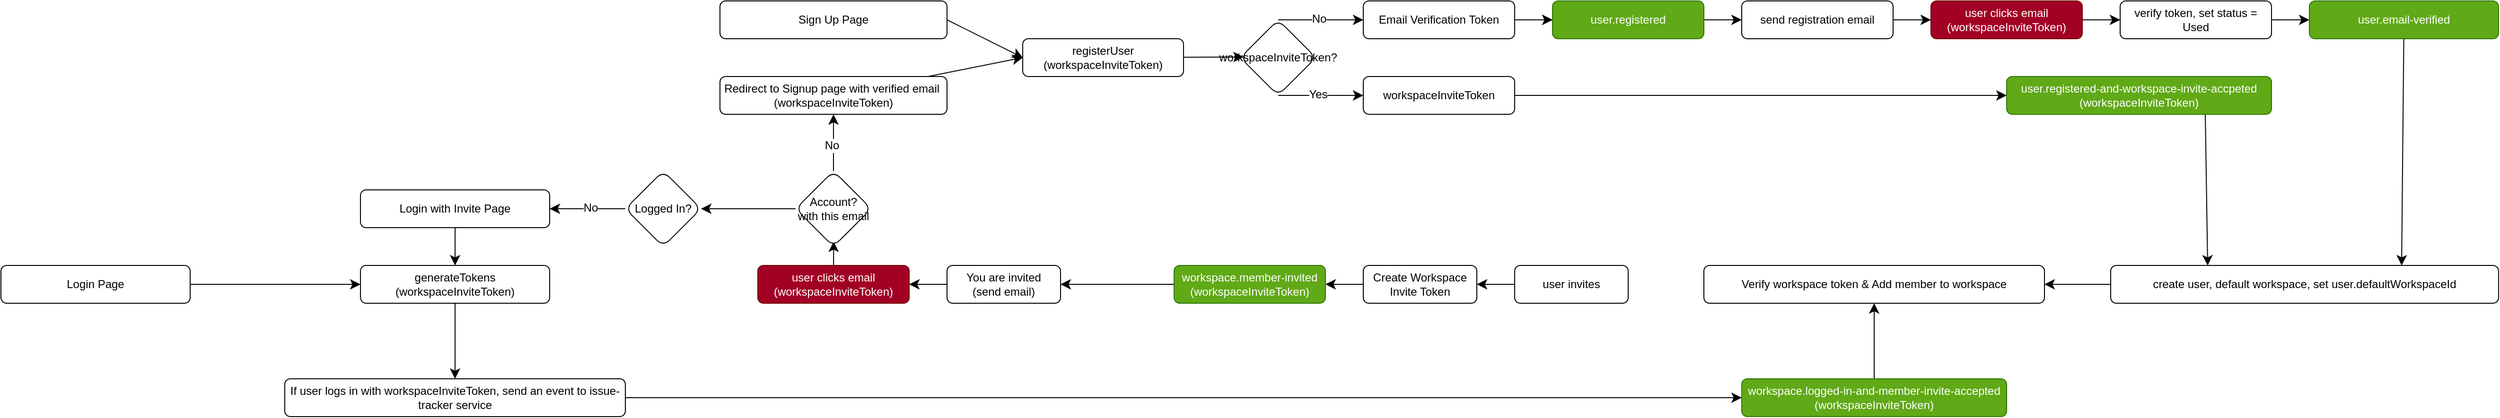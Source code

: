 <mxfile version="24.7.5">
  <diagram name="Page-1" id="O1RqNY4qfk_EP-WXLdzK">
    <mxGraphModel dx="1589" dy="419" grid="1" gridSize="10" guides="1" tooltips="1" connect="1" arrows="1" fold="1" page="0" pageScale="1" pageWidth="850" pageHeight="1100" background="none" math="1" shadow="0">
      <root>
        <mxCell id="0" />
        <mxCell id="1" parent="0" />
        <mxCell id="YHPq6uIrysTm2vBrgM-U-5" value="" style="edgeStyle=none;curved=1;rounded=0;orthogonalLoop=1;jettySize=auto;html=1;fontSize=12;startSize=8;endSize=8;exitX=1;exitY=0.5;exitDx=0;exitDy=0;entryX=0;entryY=0.5;entryDx=0;entryDy=0;" parent="1" source="YHPq6uIrysTm2vBrgM-U-1" target="YHPq6uIrysTm2vBrgM-U-4" edge="1">
          <mxGeometry relative="1" as="geometry" />
        </mxCell>
        <mxCell id="YHPq6uIrysTm2vBrgM-U-1" value="Sign Up Page" style="rounded=1;whiteSpace=wrap;html=1;" parent="1" vertex="1">
          <mxGeometry x="80" y="360" width="240" height="40" as="geometry" />
        </mxCell>
        <mxCell id="YHPq6uIrysTm2vBrgM-U-7" value="" style="edgeStyle=none;curved=1;rounded=0;orthogonalLoop=1;jettySize=auto;html=1;fontSize=12;startSize=8;endSize=8;entryX=0.046;entryY=0.492;entryDx=0;entryDy=0;entryPerimeter=0;" parent="1" source="YHPq6uIrysTm2vBrgM-U-4" target="ccABcNh6dfrSoAQoZUDx-2" edge="1">
          <mxGeometry relative="1" as="geometry">
            <mxPoint x="640.0" y="420" as="targetPoint" />
          </mxGeometry>
        </mxCell>
        <mxCell id="YHPq6uIrysTm2vBrgM-U-4" value="registerUser&lt;br&gt;(workspaceInviteToken)" style="rounded=1;whiteSpace=wrap;html=1;" parent="1" vertex="1">
          <mxGeometry x="400" y="400" width="170" height="40" as="geometry" />
        </mxCell>
        <mxCell id="YHPq6uIrysTm2vBrgM-U-10" value="" style="edgeStyle=none;curved=1;rounded=0;orthogonalLoop=1;jettySize=auto;html=1;fontSize=12;startSize=8;endSize=8;" parent="1" source="YHPq6uIrysTm2vBrgM-U-6" target="YHPq6uIrysTm2vBrgM-U-9" edge="1">
          <mxGeometry relative="1" as="geometry" />
        </mxCell>
        <mxCell id="ccABcNh6dfrSoAQoZUDx-13" value="" style="edgeStyle=none;curved=1;rounded=0;orthogonalLoop=1;jettySize=auto;html=1;fontSize=12;startSize=8;endSize=8;" parent="1" source="YHPq6uIrysTm2vBrgM-U-6" target="YHPq6uIrysTm2vBrgM-U-9" edge="1">
          <mxGeometry relative="1" as="geometry" />
        </mxCell>
        <mxCell id="YHPq6uIrysTm2vBrgM-U-6" value="Email Verification Token" style="rounded=1;whiteSpace=wrap;html=1;" parent="1" vertex="1">
          <mxGeometry x="760" y="360" width="160" height="40" as="geometry" />
        </mxCell>
        <mxCell id="YHPq6uIrysTm2vBrgM-U-12" value="" style="edgeStyle=none;curved=1;rounded=0;orthogonalLoop=1;jettySize=auto;html=1;fontSize=12;startSize=8;endSize=8;entryX=0;entryY=0.5;entryDx=0;entryDy=0;" parent="1" source="YHPq6uIrysTm2vBrgM-U-9" target="YHPq6uIrysTm2vBrgM-U-14" edge="1">
          <mxGeometry relative="1" as="geometry">
            <mxPoint x="1160" y="380" as="targetPoint" />
          </mxGeometry>
        </mxCell>
        <mxCell id="YHPq6uIrysTm2vBrgM-U-9" value="user.registered" style="rounded=1;whiteSpace=wrap;html=1;fillColor=#60a917;strokeColor=#2D7600;fontColor=#ffffff;" parent="1" vertex="1">
          <mxGeometry x="960" y="360" width="160" height="40" as="geometry" />
        </mxCell>
        <mxCell id="ZeXS9yijhnpbI7j5lfNb-11" value="" style="edgeStyle=none;curved=1;rounded=0;orthogonalLoop=1;jettySize=auto;html=1;fontSize=12;startSize=8;endSize=8;entryX=0;entryY=0.5;entryDx=0;entryDy=0;" parent="1" source="YHPq6uIrysTm2vBrgM-U-14" target="YHPq6uIrysTm2vBrgM-U-16" edge="1">
          <mxGeometry relative="1" as="geometry">
            <mxPoint x="1555.04" y="380.32" as="targetPoint" />
          </mxGeometry>
        </mxCell>
        <mxCell id="YHPq6uIrysTm2vBrgM-U-14" value="send registration email" style="rounded=1;whiteSpace=wrap;html=1;" parent="1" vertex="1">
          <mxGeometry x="1160" y="360" width="160" height="40" as="geometry" />
        </mxCell>
        <mxCell id="YHPq6uIrysTm2vBrgM-U-19" value="" style="edgeStyle=none;curved=1;rounded=0;orthogonalLoop=1;jettySize=auto;html=1;fontSize=12;startSize=8;endSize=8;" parent="1" source="YHPq6uIrysTm2vBrgM-U-16" target="YHPq6uIrysTm2vBrgM-U-18" edge="1">
          <mxGeometry relative="1" as="geometry" />
        </mxCell>
        <mxCell id="YHPq6uIrysTm2vBrgM-U-16" value="user clicks email&lt;br&gt;(workspaceInviteToken)" style="rounded=1;whiteSpace=wrap;html=1;fillColor=#a20025;strokeColor=#6F0000;fontColor=#ffffff;" parent="1" vertex="1">
          <mxGeometry x="1360" y="360" width="160" height="40" as="geometry" />
        </mxCell>
        <mxCell id="YHPq6uIrysTm2vBrgM-U-21" value="" style="edgeStyle=none;curved=1;rounded=0;orthogonalLoop=1;jettySize=auto;html=1;fontSize=12;startSize=8;endSize=8;" parent="1" source="YHPq6uIrysTm2vBrgM-U-18" target="YHPq6uIrysTm2vBrgM-U-20" edge="1">
          <mxGeometry relative="1" as="geometry" />
        </mxCell>
        <mxCell id="YHPq6uIrysTm2vBrgM-U-18" value="verify token, set status = Used" style="rounded=1;whiteSpace=wrap;html=1;" parent="1" vertex="1">
          <mxGeometry x="1560" y="360" width="160" height="40" as="geometry" />
        </mxCell>
        <mxCell id="YHPq6uIrysTm2vBrgM-U-23" value="" style="edgeStyle=none;curved=1;rounded=0;orthogonalLoop=1;jettySize=auto;html=1;fontSize=12;startSize=8;endSize=8;entryX=0.75;entryY=0;entryDx=0;entryDy=0;" parent="1" source="YHPq6uIrysTm2vBrgM-U-20" target="YHPq6uIrysTm2vBrgM-U-24" edge="1">
          <mxGeometry relative="1" as="geometry">
            <mxPoint x="1840" y="640" as="targetPoint" />
          </mxGeometry>
        </mxCell>
        <mxCell id="YHPq6uIrysTm2vBrgM-U-20" value="user.email-verified" style="rounded=1;whiteSpace=wrap;html=1;fillColor=#60a917;strokeColor=#2D7600;fontColor=#ffffff;" parent="1" vertex="1">
          <mxGeometry x="1760" y="360" width="200" height="40" as="geometry" />
        </mxCell>
        <mxCell id="YHPq6uIrysTm2vBrgM-U-50" value="" style="edgeStyle=none;curved=1;rounded=0;orthogonalLoop=1;jettySize=auto;html=1;fontSize=12;startSize=8;endSize=8;exitX=0;exitY=0.5;exitDx=0;exitDy=0;" parent="1" source="YHPq6uIrysTm2vBrgM-U-24" target="YHPq6uIrysTm2vBrgM-U-49" edge="1">
          <mxGeometry relative="1" as="geometry">
            <mxPoint x="1610.0" y="660" as="sourcePoint" />
          </mxGeometry>
        </mxCell>
        <mxCell id="YHPq6uIrysTm2vBrgM-U-24" value="create user, default workspace, set user.defaultWorkspaceId" style="rounded=1;whiteSpace=wrap;html=1;" parent="1" vertex="1">
          <mxGeometry x="1550" y="640" width="410" height="40" as="geometry" />
        </mxCell>
        <mxCell id="ZeXS9yijhnpbI7j5lfNb-26" style="edgeStyle=none;curved=1;rounded=0;orthogonalLoop=1;jettySize=auto;html=1;entryX=1;entryY=0.5;entryDx=0;entryDy=0;fontSize=12;startSize=8;endSize=8;" parent="1" source="YHPq6uIrysTm2vBrgM-U-26" target="Hlm-_yZ6QsUhSCF-1JBQ-24" edge="1">
          <mxGeometry relative="1" as="geometry" />
        </mxCell>
        <mxCell id="YHPq6uIrysTm2vBrgM-U-26" value="user invites" style="rounded=1;whiteSpace=wrap;html=1;" parent="1" vertex="1">
          <mxGeometry x="920" y="640" width="120" height="40" as="geometry" />
        </mxCell>
        <mxCell id="YHPq6uIrysTm2vBrgM-U-47" style="edgeStyle=none;curved=1;rounded=0;orthogonalLoop=1;jettySize=auto;html=1;entryX=0.5;entryY=0;entryDx=0;entryDy=0;fontSize=12;startSize=8;endSize=8;" parent="1" source="YHPq6uIrysTm2vBrgM-U-35" target="YHPq6uIrysTm2vBrgM-U-39" edge="1">
          <mxGeometry relative="1" as="geometry" />
        </mxCell>
        <mxCell id="YHPq6uIrysTm2vBrgM-U-35" value="generateTokens&lt;br&gt;(workspaceInviteToken)" style="whiteSpace=wrap;html=1;rounded=1;" parent="1" vertex="1">
          <mxGeometry x="-300" y="640" width="200" height="40" as="geometry" />
        </mxCell>
        <mxCell id="YHPq6uIrysTm2vBrgM-U-53" value="" style="edgeStyle=none;curved=1;rounded=0;orthogonalLoop=1;jettySize=auto;html=1;fontSize=12;startSize=8;endSize=8;" parent="1" source="YHPq6uIrysTm2vBrgM-U-39" target="YHPq6uIrysTm2vBrgM-U-52" edge="1">
          <mxGeometry relative="1" as="geometry" />
        </mxCell>
        <mxCell id="YHPq6uIrysTm2vBrgM-U-39" value="If user logs in with workspaceInviteToken, send an event to issue-tracker service" style="whiteSpace=wrap;html=1;rounded=1;" parent="1" vertex="1">
          <mxGeometry x="-380" y="760" width="360" height="40" as="geometry" />
        </mxCell>
        <mxCell id="YHPq6uIrysTm2vBrgM-U-49" value="Verify workspace token &amp;amp; Add member to workspace" style="rounded=1;whiteSpace=wrap;html=1;" parent="1" vertex="1">
          <mxGeometry x="1120" y="640" width="360" height="40" as="geometry" />
        </mxCell>
        <mxCell id="Hlm-_yZ6QsUhSCF-1JBQ-2" style="edgeStyle=none;curved=1;rounded=0;orthogonalLoop=1;jettySize=auto;html=1;entryX=0.5;entryY=1;entryDx=0;entryDy=0;fontSize=12;startSize=8;endSize=8;" parent="1" source="YHPq6uIrysTm2vBrgM-U-52" target="YHPq6uIrysTm2vBrgM-U-49" edge="1">
          <mxGeometry relative="1" as="geometry" />
        </mxCell>
        <mxCell id="YHPq6uIrysTm2vBrgM-U-52" value="workspace.logged-in-and-member-invite-accepted&lt;br&gt;(workspaceInviteToken)" style="whiteSpace=wrap;html=1;rounded=1;fillColor=#60a917;fontColor=#ffffff;strokeColor=#2D7600;" parent="1" vertex="1">
          <mxGeometry x="1160" y="760" width="280" height="40" as="geometry" />
        </mxCell>
        <mxCell id="ZeXS9yijhnpbI7j5lfNb-29" style="edgeStyle=none;curved=1;rounded=0;orthogonalLoop=1;jettySize=auto;html=1;entryX=1;entryY=0.5;entryDx=0;entryDy=0;fontSize=12;startSize=8;endSize=8;" parent="1" source="Hlm-_yZ6QsUhSCF-1JBQ-7" target="Hlm-_yZ6QsUhSCF-1JBQ-21" edge="1">
          <mxGeometry relative="1" as="geometry" />
        </mxCell>
        <mxCell id="Hlm-_yZ6QsUhSCF-1JBQ-7" value="You are invited &lt;br&gt;(send email)" style="rounded=1;whiteSpace=wrap;html=1;" parent="1" vertex="1">
          <mxGeometry x="320" y="640" width="120" height="40" as="geometry" />
        </mxCell>
        <mxCell id="ZeXS9yijhnpbI7j5lfNb-28" style="edgeStyle=none;curved=1;rounded=0;orthogonalLoop=1;jettySize=auto;html=1;entryX=1;entryY=0.5;entryDx=0;entryDy=0;fontSize=12;startSize=8;endSize=8;" parent="1" source="Hlm-_yZ6QsUhSCF-1JBQ-17" target="Hlm-_yZ6QsUhSCF-1JBQ-7" edge="1">
          <mxGeometry relative="1" as="geometry" />
        </mxCell>
        <mxCell id="Hlm-_yZ6QsUhSCF-1JBQ-17" value="workspace.member-invited&lt;br&gt;(workspaceInviteToken)" style="rounded=1;whiteSpace=wrap;html=1;fillColor=#60a917;fontColor=#ffffff;strokeColor=#2D7600;" parent="1" vertex="1">
          <mxGeometry x="560" y="640" width="160" height="40" as="geometry" />
        </mxCell>
        <mxCell id="ZeXS9yijhnpbI7j5lfNb-31" style="edgeStyle=none;curved=1;rounded=0;orthogonalLoop=1;jettySize=auto;html=1;entryX=0.502;entryY=0.934;entryDx=0;entryDy=0;fontSize=12;startSize=8;endSize=8;entryPerimeter=0;" parent="1" source="Hlm-_yZ6QsUhSCF-1JBQ-21" target="ZeXS9yijhnpbI7j5lfNb-25" edge="1">
          <mxGeometry relative="1" as="geometry">
            <mxPoint x="200" y="560" as="targetPoint" />
          </mxGeometry>
        </mxCell>
        <mxCell id="Hlm-_yZ6QsUhSCF-1JBQ-21" value="user clicks email (workspaceInviteToken)" style="rounded=1;whiteSpace=wrap;html=1;fillColor=#a20025;fontColor=#ffffff;strokeColor=#6F0000;" parent="1" vertex="1">
          <mxGeometry x="120" y="640" width="160" height="40" as="geometry" />
        </mxCell>
        <mxCell id="ZeXS9yijhnpbI7j5lfNb-27" style="edgeStyle=none;curved=1;rounded=0;orthogonalLoop=1;jettySize=auto;html=1;entryX=1;entryY=0.5;entryDx=0;entryDy=0;fontSize=12;startSize=8;endSize=8;" parent="1" source="Hlm-_yZ6QsUhSCF-1JBQ-24" target="Hlm-_yZ6QsUhSCF-1JBQ-17" edge="1">
          <mxGeometry relative="1" as="geometry" />
        </mxCell>
        <mxCell id="Hlm-_yZ6QsUhSCF-1JBQ-24" value="Create Workspace Invite Token" style="rounded=1;whiteSpace=wrap;html=1;" parent="1" vertex="1">
          <mxGeometry x="760" y="640" width="120" height="40" as="geometry" />
        </mxCell>
        <mxCell id="ZeXS9yijhnpbI7j5lfNb-32" style="edgeStyle=none;curved=1;rounded=0;orthogonalLoop=1;jettySize=auto;html=1;fontSize=12;startSize=8;endSize=8;entryX=0.5;entryY=1;entryDx=0;entryDy=0;" parent="1" source="ZeXS9yijhnpbI7j5lfNb-25" target="ZeXS9yijhnpbI7j5lfNb-34" edge="1">
          <mxGeometry relative="1" as="geometry">
            <mxPoint x="200" y="500" as="targetPoint" />
          </mxGeometry>
        </mxCell>
        <mxCell id="ZeXS9yijhnpbI7j5lfNb-33" value="No" style="edgeLabel;html=1;align=center;verticalAlign=middle;resizable=0;points=[];fontSize=12;" parent="ZeXS9yijhnpbI7j5lfNb-32" vertex="1" connectable="0">
          <mxGeometry x="-0.083" y="2" relative="1" as="geometry">
            <mxPoint as="offset" />
          </mxGeometry>
        </mxCell>
        <mxCell id="ccABcNh6dfrSoAQoZUDx-19" style="edgeStyle=none;curved=1;rounded=0;orthogonalLoop=1;jettySize=auto;html=1;exitX=0;exitY=0.5;exitDx=0;exitDy=0;entryX=1;entryY=0.5;entryDx=0;entryDy=0;fontSize=12;startSize=8;endSize=8;" parent="1" source="ZeXS9yijhnpbI7j5lfNb-25" target="ccABcNh6dfrSoAQoZUDx-18" edge="1">
          <mxGeometry relative="1" as="geometry" />
        </mxCell>
        <mxCell id="ZeXS9yijhnpbI7j5lfNb-25" value="Account?&lt;br&gt;with this email" style="rhombus;whiteSpace=wrap;html=1;rounded=1;" parent="1" vertex="1">
          <mxGeometry x="160" y="540" width="80" height="80" as="geometry" />
        </mxCell>
        <mxCell id="ZeXS9yijhnpbI7j5lfNb-42" style="edgeStyle=none;curved=1;rounded=0;orthogonalLoop=1;jettySize=auto;html=1;entryX=0;entryY=0.5;entryDx=0;entryDy=0;fontSize=12;startSize=8;endSize=8;" parent="1" source="ZeXS9yijhnpbI7j5lfNb-34" target="YHPq6uIrysTm2vBrgM-U-4" edge="1">
          <mxGeometry relative="1" as="geometry" />
        </mxCell>
        <mxCell id="ZeXS9yijhnpbI7j5lfNb-34" value="Redirect to Signup page with verified email&amp;nbsp;&lt;div&gt;(workspaceInviteToken)&lt;/div&gt;" style="rounded=1;whiteSpace=wrap;html=1;" parent="1" vertex="1">
          <mxGeometry x="80" y="440" width="240" height="40" as="geometry" />
        </mxCell>
        <mxCell id="ZeXS9yijhnpbI7j5lfNb-39" style="edgeStyle=none;curved=1;rounded=0;orthogonalLoop=1;jettySize=auto;html=1;entryX=0.5;entryY=0;entryDx=0;entryDy=0;fontSize=12;startSize=8;endSize=8;" parent="1" source="ZeXS9yijhnpbI7j5lfNb-36" target="YHPq6uIrysTm2vBrgM-U-35" edge="1">
          <mxGeometry relative="1" as="geometry" />
        </mxCell>
        <mxCell id="ZeXS9yijhnpbI7j5lfNb-36" value="Login with Invite Page" style="rounded=1;whiteSpace=wrap;html=1;" parent="1" vertex="1">
          <mxGeometry x="-300" y="560" width="200" height="40" as="geometry" />
        </mxCell>
        <mxCell id="ccABcNh6dfrSoAQoZUDx-3" style="edgeStyle=none;curved=1;rounded=0;orthogonalLoop=1;jettySize=auto;html=1;entryX=0;entryY=0.5;entryDx=0;entryDy=0;fontSize=12;startSize=8;endSize=8;exitX=0.5;exitY=0;exitDx=0;exitDy=0;" parent="1" source="ccABcNh6dfrSoAQoZUDx-2" target="YHPq6uIrysTm2vBrgM-U-6" edge="1">
          <mxGeometry relative="1" as="geometry" />
        </mxCell>
        <mxCell id="ccABcNh6dfrSoAQoZUDx-4" value="No" style="edgeLabel;html=1;align=center;verticalAlign=middle;resizable=0;points=[];fontSize=12;" parent="ccABcNh6dfrSoAQoZUDx-3" vertex="1" connectable="0">
          <mxGeometry x="-0.042" y="1" relative="1" as="geometry">
            <mxPoint as="offset" />
          </mxGeometry>
        </mxCell>
        <mxCell id="ccABcNh6dfrSoAQoZUDx-6" style="edgeStyle=none;curved=1;rounded=0;orthogonalLoop=1;jettySize=auto;html=1;entryX=0;entryY=0.5;entryDx=0;entryDy=0;fontSize=12;startSize=8;endSize=8;exitX=0.5;exitY=1;exitDx=0;exitDy=0;" parent="1" source="ccABcNh6dfrSoAQoZUDx-2" target="ccABcNh6dfrSoAQoZUDx-5" edge="1">
          <mxGeometry relative="1" as="geometry" />
        </mxCell>
        <mxCell id="ccABcNh6dfrSoAQoZUDx-8" value="Yes" style="edgeLabel;html=1;align=center;verticalAlign=middle;resizable=0;points=[];fontSize=12;" parent="ccABcNh6dfrSoAQoZUDx-6" vertex="1" connectable="0">
          <mxGeometry x="-0.082" y="1" relative="1" as="geometry">
            <mxPoint as="offset" />
          </mxGeometry>
        </mxCell>
        <mxCell id="ccABcNh6dfrSoAQoZUDx-2" value="workspaceInviteToken?" style="rhombus;whiteSpace=wrap;html=1;rounded=1;" parent="1" vertex="1">
          <mxGeometry x="630" y="380" width="80" height="80" as="geometry" />
        </mxCell>
        <mxCell id="ccABcNh6dfrSoAQoZUDx-10" style="edgeStyle=none;curved=1;rounded=0;orthogonalLoop=1;jettySize=auto;html=1;entryX=0;entryY=0.5;entryDx=0;entryDy=0;fontSize=12;startSize=8;endSize=8;" parent="1" source="ccABcNh6dfrSoAQoZUDx-5" target="ccABcNh6dfrSoAQoZUDx-9" edge="1">
          <mxGeometry relative="1" as="geometry" />
        </mxCell>
        <mxCell id="ccABcNh6dfrSoAQoZUDx-5" value="workspaceInviteToken" style="rounded=1;whiteSpace=wrap;html=1;" parent="1" vertex="1">
          <mxGeometry x="760" y="440" width="160" height="40" as="geometry" />
        </mxCell>
        <mxCell id="ccABcNh6dfrSoAQoZUDx-15" style="edgeStyle=none;curved=1;rounded=0;orthogonalLoop=1;jettySize=auto;html=1;exitX=0.75;exitY=1;exitDx=0;exitDy=0;entryX=0.25;entryY=0;entryDx=0;entryDy=0;fontSize=12;startSize=8;endSize=8;" parent="1" source="ccABcNh6dfrSoAQoZUDx-9" target="YHPq6uIrysTm2vBrgM-U-24" edge="1">
          <mxGeometry relative="1" as="geometry" />
        </mxCell>
        <mxCell id="ccABcNh6dfrSoAQoZUDx-9" value="user.registered-and-workspace-invite-accpeted&lt;br&gt;(workspaceInviteToken)" style="rounded=1;whiteSpace=wrap;html=1;fillColor=#60a917;strokeColor=#2D7600;fontColor=#ffffff;" parent="1" vertex="1">
          <mxGeometry x="1440" y="440" width="280" height="40" as="geometry" />
        </mxCell>
        <mxCell id="ccABcNh6dfrSoAQoZUDx-17" style="edgeStyle=none;curved=1;rounded=0;orthogonalLoop=1;jettySize=auto;html=1;entryX=0;entryY=0.5;entryDx=0;entryDy=0;fontSize=12;startSize=8;endSize=8;exitX=1;exitY=0.5;exitDx=0;exitDy=0;" parent="1" source="ccABcNh6dfrSoAQoZUDx-16" target="YHPq6uIrysTm2vBrgM-U-35" edge="1">
          <mxGeometry relative="1" as="geometry">
            <mxPoint x="-420" y="660" as="sourcePoint" />
          </mxGeometry>
        </mxCell>
        <mxCell id="ccABcNh6dfrSoAQoZUDx-16" value="Login Page" style="rounded=1;whiteSpace=wrap;html=1;" parent="1" vertex="1">
          <mxGeometry x="-680" y="640" width="200" height="40" as="geometry" />
        </mxCell>
        <mxCell id="ccABcNh6dfrSoAQoZUDx-20" style="edgeStyle=none;curved=1;rounded=0;orthogonalLoop=1;jettySize=auto;html=1;entryX=1;entryY=0.5;entryDx=0;entryDy=0;fontSize=12;startSize=8;endSize=8;" parent="1" source="ccABcNh6dfrSoAQoZUDx-18" target="ZeXS9yijhnpbI7j5lfNb-36" edge="1">
          <mxGeometry relative="1" as="geometry" />
        </mxCell>
        <mxCell id="ccABcNh6dfrSoAQoZUDx-21" value="No" style="edgeLabel;html=1;align=center;verticalAlign=middle;resizable=0;points=[];fontSize=12;" parent="ccABcNh6dfrSoAQoZUDx-20" vertex="1" connectable="0">
          <mxGeometry x="-0.062" y="-1" relative="1" as="geometry">
            <mxPoint as="offset" />
          </mxGeometry>
        </mxCell>
        <mxCell id="ccABcNh6dfrSoAQoZUDx-18" value="Logged In?" style="rhombus;whiteSpace=wrap;html=1;rounded=1;" parent="1" vertex="1">
          <mxGeometry x="-20" y="540" width="80" height="80" as="geometry" />
        </mxCell>
      </root>
    </mxGraphModel>
  </diagram>
</mxfile>
